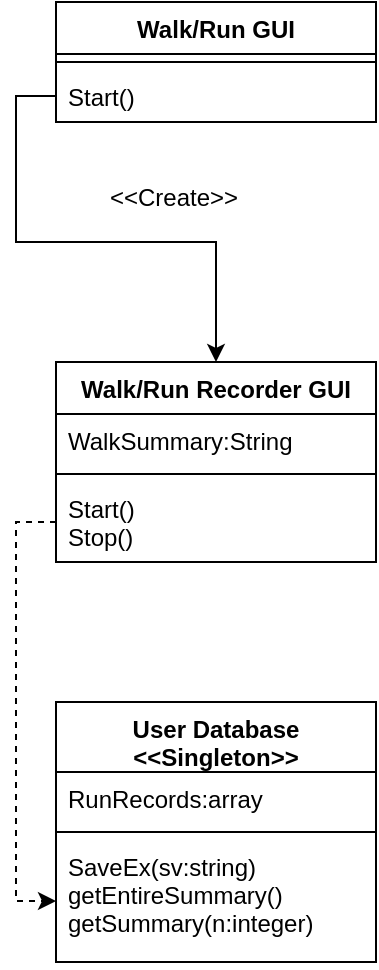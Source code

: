 <mxfile version="10.6.1" type="device"><diagram id="hLjlv4BUVEYnEWOQ7iFk" name="Page-1"><mxGraphModel dx="1394" dy="707" grid="1" gridSize="10" guides="1" tooltips="1" connect="1" arrows="1" fold="1" page="1" pageScale="1" pageWidth="850" pageHeight="1100" math="0" shadow="0"><root><mxCell id="0"/><mxCell id="1" parent="0"/><mxCell id="lMuQH9cshdvo9DZQbvqt-1" value="Walk/Run GUI" style="swimlane;fontStyle=1;align=center;verticalAlign=top;childLayout=stackLayout;horizontal=1;startSize=26;horizontalStack=0;resizeParent=1;resizeParentMax=0;resizeLast=0;collapsible=1;marginBottom=0;" vertex="1" parent="1"><mxGeometry x="265" y="70" width="160" height="60" as="geometry"/></mxCell><mxCell id="lMuQH9cshdvo9DZQbvqt-3" value="" style="line;strokeWidth=1;fillColor=none;align=left;verticalAlign=middle;spacingTop=-1;spacingLeft=3;spacingRight=3;rotatable=0;labelPosition=right;points=[];portConstraint=eastwest;" vertex="1" parent="lMuQH9cshdvo9DZQbvqt-1"><mxGeometry y="26" width="160" height="8" as="geometry"/></mxCell><mxCell id="lMuQH9cshdvo9DZQbvqt-4" value="Start()" style="text;strokeColor=none;fillColor=none;align=left;verticalAlign=top;spacingLeft=4;spacingRight=4;overflow=hidden;rotatable=0;points=[[0,0.5],[1,0.5]];portConstraint=eastwest;" vertex="1" parent="lMuQH9cshdvo9DZQbvqt-1"><mxGeometry y="34" width="160" height="26" as="geometry"/></mxCell><mxCell id="lMuQH9cshdvo9DZQbvqt-5" value="Walk/Run Recorder GUI" style="swimlane;fontStyle=1;align=center;verticalAlign=top;childLayout=stackLayout;horizontal=1;startSize=26;horizontalStack=0;resizeParent=1;resizeParentMax=0;resizeLast=0;collapsible=1;marginBottom=0;" vertex="1" parent="1"><mxGeometry x="265" y="250" width="160" height="100" as="geometry"/></mxCell><mxCell id="lMuQH9cshdvo9DZQbvqt-6" value="WalkSummary:String" style="text;strokeColor=none;fillColor=none;align=left;verticalAlign=top;spacingLeft=4;spacingRight=4;overflow=hidden;rotatable=0;points=[[0,0.5],[1,0.5]];portConstraint=eastwest;" vertex="1" parent="lMuQH9cshdvo9DZQbvqt-5"><mxGeometry y="26" width="160" height="26" as="geometry"/></mxCell><mxCell id="lMuQH9cshdvo9DZQbvqt-7" value="" style="line;strokeWidth=1;fillColor=none;align=left;verticalAlign=middle;spacingTop=-1;spacingLeft=3;spacingRight=3;rotatable=0;labelPosition=right;points=[];portConstraint=eastwest;" vertex="1" parent="lMuQH9cshdvo9DZQbvqt-5"><mxGeometry y="52" width="160" height="8" as="geometry"/></mxCell><mxCell id="lMuQH9cshdvo9DZQbvqt-8" value="Start()&#10;Stop()&#10;" style="text;strokeColor=none;fillColor=none;align=left;verticalAlign=top;spacingLeft=4;spacingRight=4;overflow=hidden;rotatable=0;points=[[0,0.5],[1,0.5]];portConstraint=eastwest;" vertex="1" parent="lMuQH9cshdvo9DZQbvqt-5"><mxGeometry y="60" width="160" height="40" as="geometry"/></mxCell><mxCell id="lMuQH9cshdvo9DZQbvqt-9" value="User Database&#10;&lt;&lt;Singleton&gt;&gt;&#10;" style="swimlane;fontStyle=1;align=center;verticalAlign=top;childLayout=stackLayout;horizontal=1;startSize=35;horizontalStack=0;resizeParent=1;resizeParentMax=0;resizeLast=0;collapsible=1;marginBottom=0;" vertex="1" parent="1"><mxGeometry x="265" y="420" width="160" height="130" as="geometry"/></mxCell><mxCell id="lMuQH9cshdvo9DZQbvqt-10" value="RunRecords:array" style="text;strokeColor=none;fillColor=none;align=left;verticalAlign=top;spacingLeft=4;spacingRight=4;overflow=hidden;rotatable=0;points=[[0,0.5],[1,0.5]];portConstraint=eastwest;" vertex="1" parent="lMuQH9cshdvo9DZQbvqt-9"><mxGeometry y="35" width="160" height="26" as="geometry"/></mxCell><mxCell id="lMuQH9cshdvo9DZQbvqt-11" value="" style="line;strokeWidth=1;fillColor=none;align=left;verticalAlign=middle;spacingTop=-1;spacingLeft=3;spacingRight=3;rotatable=0;labelPosition=right;points=[];portConstraint=eastwest;" vertex="1" parent="lMuQH9cshdvo9DZQbvqt-9"><mxGeometry y="61" width="160" height="8" as="geometry"/></mxCell><mxCell id="lMuQH9cshdvo9DZQbvqt-12" value="SaveEx(sv:string)&#10;getEntireSummary()&#10;getSummary(n:integer)&#10;" style="text;strokeColor=none;fillColor=none;align=left;verticalAlign=top;spacingLeft=4;spacingRight=4;overflow=hidden;rotatable=0;points=[[0,0.5],[1,0.5]];portConstraint=eastwest;" vertex="1" parent="lMuQH9cshdvo9DZQbvqt-9"><mxGeometry y="69" width="160" height="61" as="geometry"/></mxCell><mxCell id="lMuQH9cshdvo9DZQbvqt-15" style="edgeStyle=orthogonalEdgeStyle;rounded=0;orthogonalLoop=1;jettySize=auto;html=1;exitX=0;exitY=0.5;exitDx=0;exitDy=0;entryX=0.5;entryY=0;entryDx=0;entryDy=0;" edge="1" parent="1" source="lMuQH9cshdvo9DZQbvqt-4" target="lMuQH9cshdvo9DZQbvqt-5"><mxGeometry relative="1" as="geometry"/></mxCell><mxCell id="lMuQH9cshdvo9DZQbvqt-16" value="&amp;lt;&amp;lt;Create&amp;gt;&amp;gt;" style="text;html=1;resizable=0;points=[];autosize=1;align=left;verticalAlign=top;spacingTop=-4;" vertex="1" parent="1"><mxGeometry x="290" y="158" width="80" height="20" as="geometry"/></mxCell><mxCell id="lMuQH9cshdvo9DZQbvqt-17" style="edgeStyle=orthogonalEdgeStyle;rounded=0;orthogonalLoop=1;jettySize=auto;html=1;exitX=0;exitY=0.5;exitDx=0;exitDy=0;entryX=0;entryY=0.5;entryDx=0;entryDy=0;dashed=1;" edge="1" parent="1" source="lMuQH9cshdvo9DZQbvqt-8" target="lMuQH9cshdvo9DZQbvqt-12"><mxGeometry relative="1" as="geometry"/></mxCell></root></mxGraphModel></diagram></mxfile>